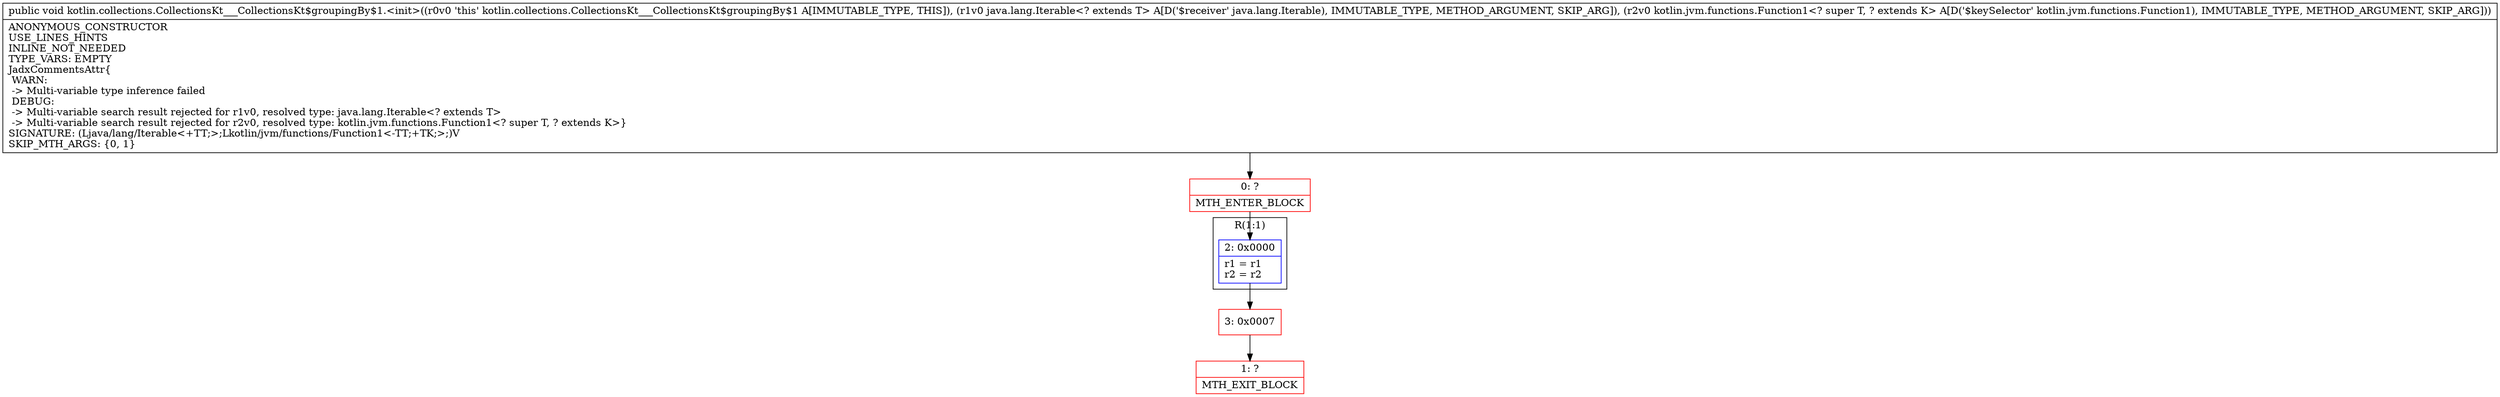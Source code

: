 digraph "CFG forkotlin.collections.CollectionsKt___CollectionsKt$groupingBy$1.\<init\>(Ljava\/lang\/Iterable;Lkotlin\/jvm\/functions\/Function1;)V" {
subgraph cluster_Region_1203004838 {
label = "R(1:1)";
node [shape=record,color=blue];
Node_2 [shape=record,label="{2\:\ 0x0000|r1 = r1\lr2 = r2\l}"];
}
Node_0 [shape=record,color=red,label="{0\:\ ?|MTH_ENTER_BLOCK\l}"];
Node_3 [shape=record,color=red,label="{3\:\ 0x0007}"];
Node_1 [shape=record,color=red,label="{1\:\ ?|MTH_EXIT_BLOCK\l}"];
MethodNode[shape=record,label="{public void kotlin.collections.CollectionsKt___CollectionsKt$groupingBy$1.\<init\>((r0v0 'this' kotlin.collections.CollectionsKt___CollectionsKt$groupingBy$1 A[IMMUTABLE_TYPE, THIS]), (r1v0 java.lang.Iterable\<? extends T\> A[D('$receiver' java.lang.Iterable), IMMUTABLE_TYPE, METHOD_ARGUMENT, SKIP_ARG]), (r2v0 kotlin.jvm.functions.Function1\<? super T, ? extends K\> A[D('$keySelector' kotlin.jvm.functions.Function1), IMMUTABLE_TYPE, METHOD_ARGUMENT, SKIP_ARG]))  | ANONYMOUS_CONSTRUCTOR\lUSE_LINES_HINTS\lINLINE_NOT_NEEDED\lTYPE_VARS: EMPTY\lJadxCommentsAttr\{\l WARN: \l \-\> Multi\-variable type inference failed\l DEBUG: \l \-\> Multi\-variable search result rejected for r1v0, resolved type: java.lang.Iterable\<? extends T\>\l \-\> Multi\-variable search result rejected for r2v0, resolved type: kotlin.jvm.functions.Function1\<? super T, ? extends K\>\}\lSIGNATURE: (Ljava\/lang\/Iterable\<+TT;\>;Lkotlin\/jvm\/functions\/Function1\<\-TT;+TK;\>;)V\lSKIP_MTH_ARGS: \{0, 1\}\l}"];
MethodNode -> Node_0;Node_2 -> Node_3;
Node_0 -> Node_2;
Node_3 -> Node_1;
}

